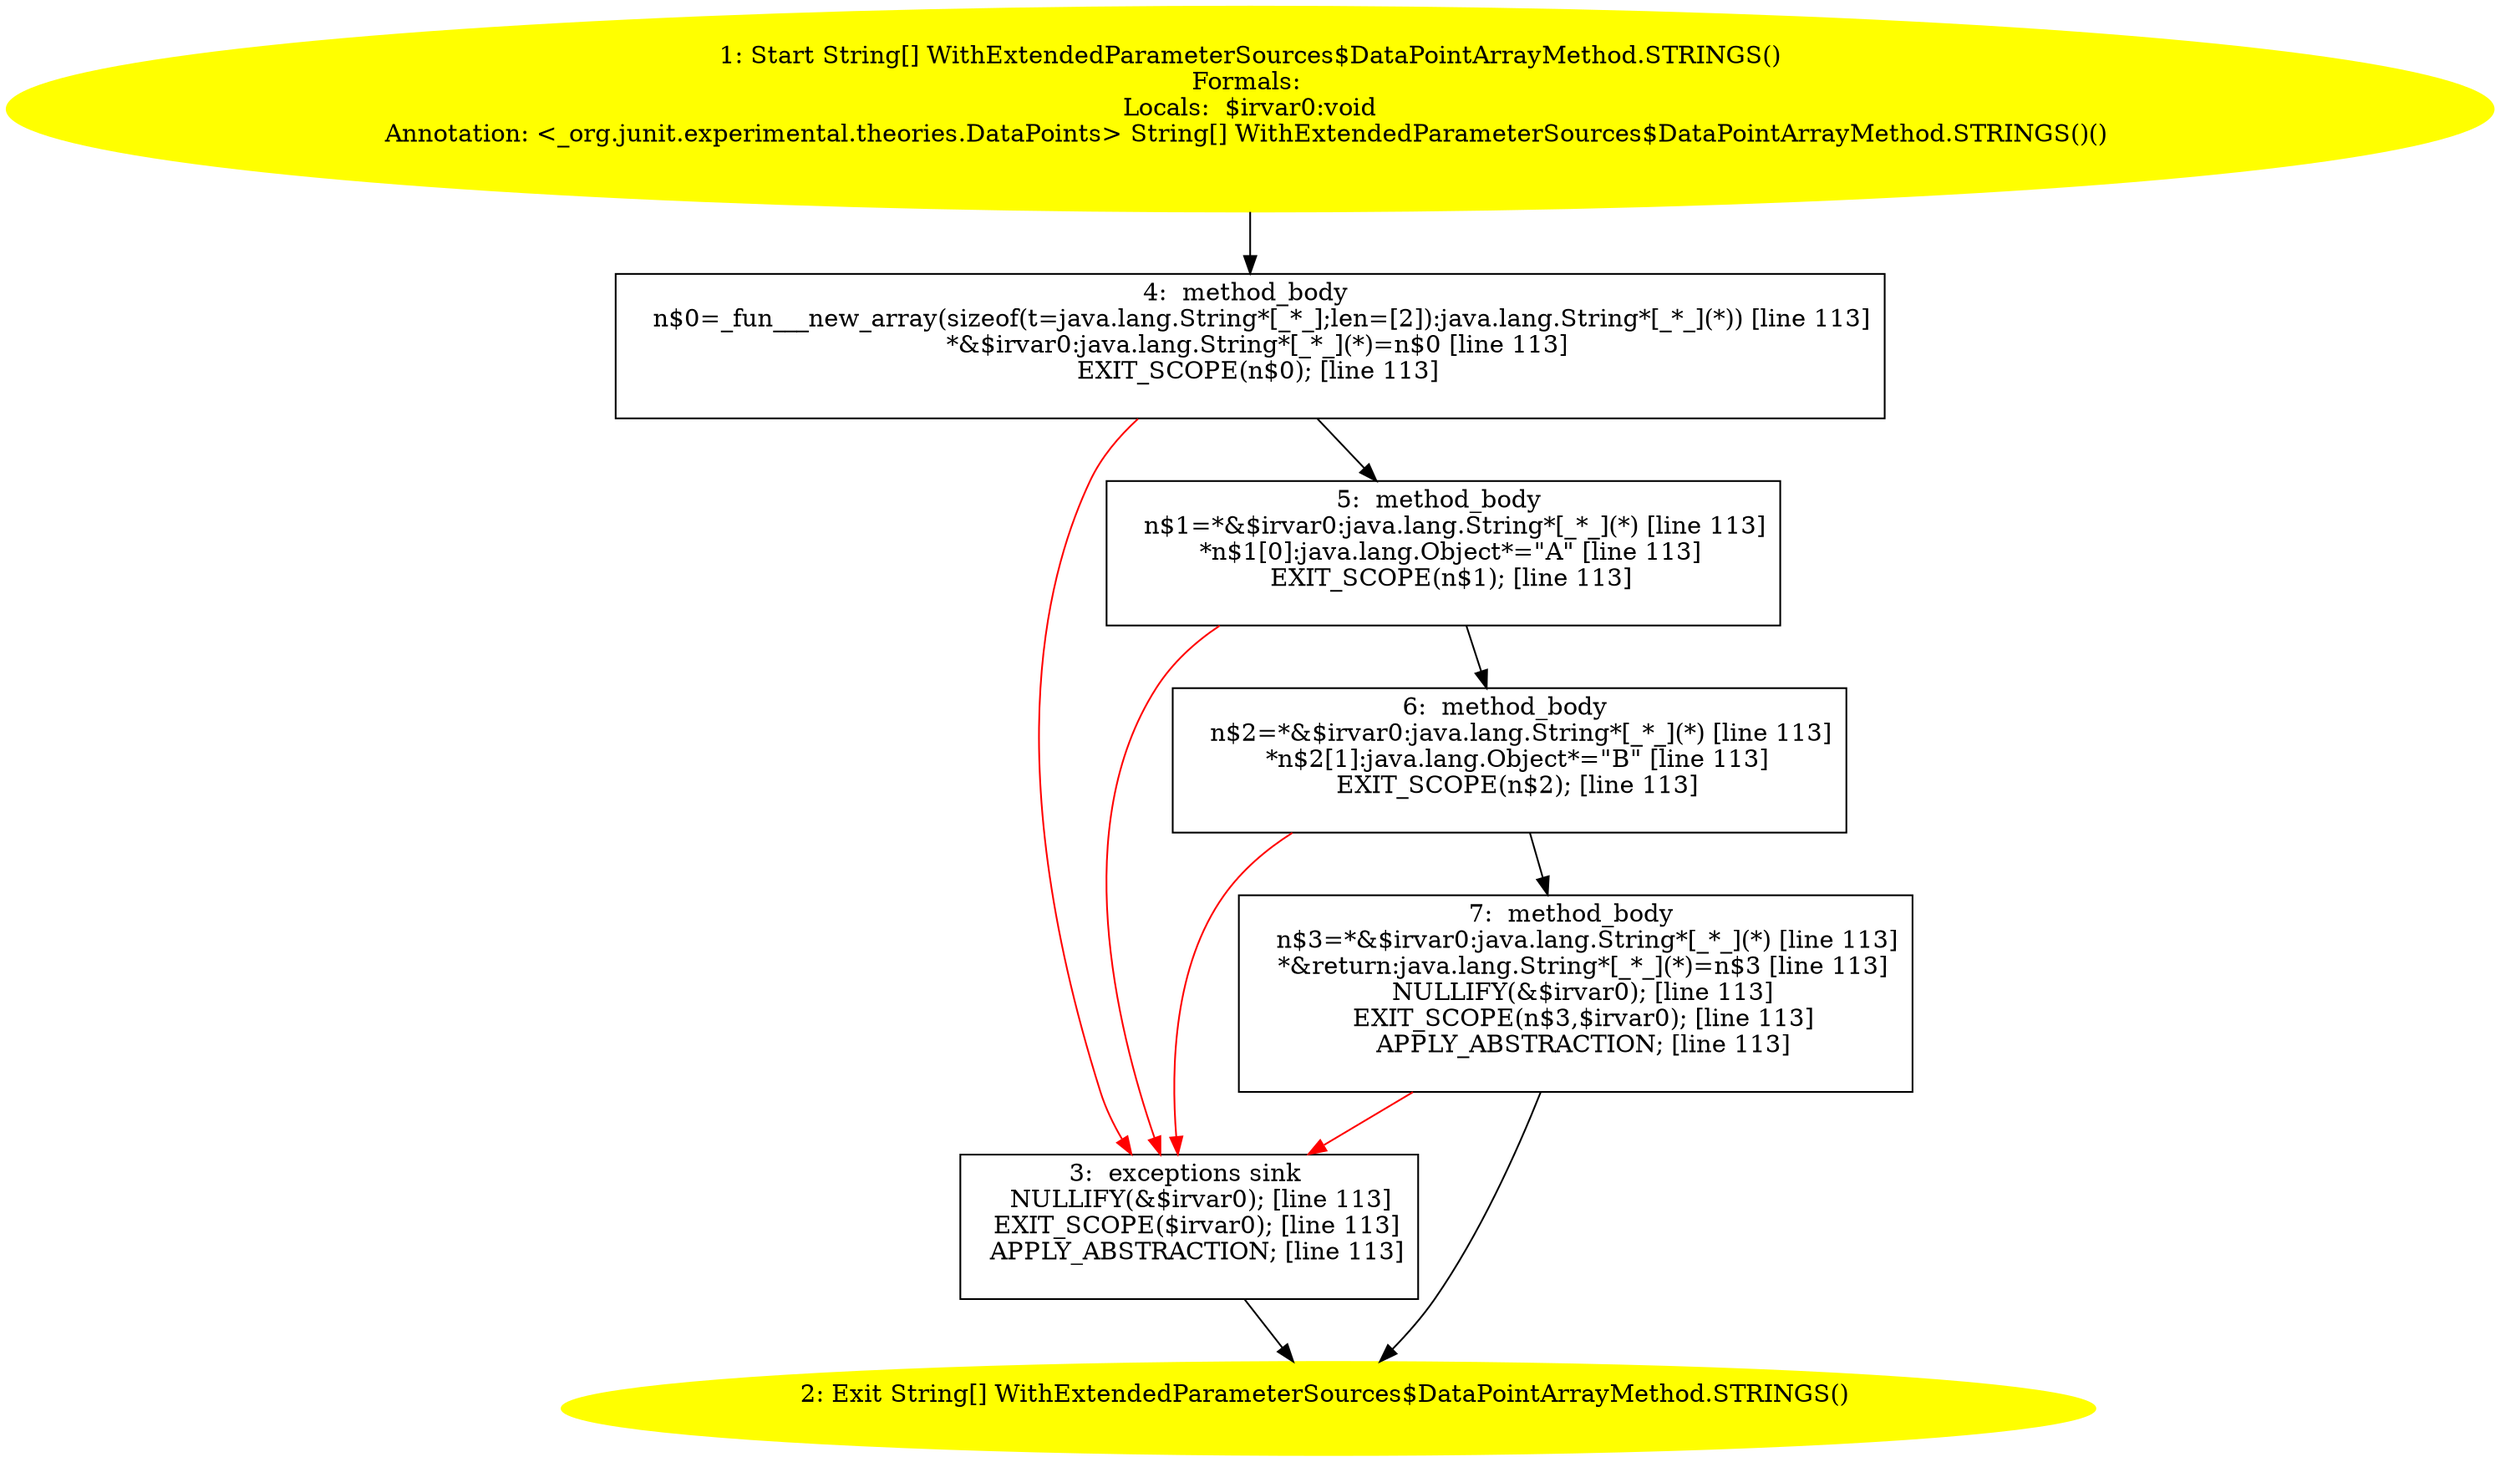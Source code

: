 /* @generated */
digraph cfg {
"org.junit.tests.experimental.theories.runner.WithExtendedParameterSources$DataPointArrayMethod.STRIN.a52a3aefecb0fae628cb4a7be0c57491_1" [label="1: Start String[] WithExtendedParameterSources$DataPointArrayMethod.STRINGS()\nFormals: \nLocals:  $irvar0:void\nAnnotation: <_org.junit.experimental.theories.DataPoints> String[] WithExtendedParameterSources$DataPointArrayMethod.STRINGS()() \n  " color=yellow style=filled]
	

	 "org.junit.tests.experimental.theories.runner.WithExtendedParameterSources$DataPointArrayMethod.STRIN.a52a3aefecb0fae628cb4a7be0c57491_1" -> "org.junit.tests.experimental.theories.runner.WithExtendedParameterSources$DataPointArrayMethod.STRIN.a52a3aefecb0fae628cb4a7be0c57491_4" ;
"org.junit.tests.experimental.theories.runner.WithExtendedParameterSources$DataPointArrayMethod.STRIN.a52a3aefecb0fae628cb4a7be0c57491_2" [label="2: Exit String[] WithExtendedParameterSources$DataPointArrayMethod.STRINGS() \n  " color=yellow style=filled]
	

"org.junit.tests.experimental.theories.runner.WithExtendedParameterSources$DataPointArrayMethod.STRIN.a52a3aefecb0fae628cb4a7be0c57491_3" [label="3:  exceptions sink \n   NULLIFY(&$irvar0); [line 113]\n  EXIT_SCOPE($irvar0); [line 113]\n  APPLY_ABSTRACTION; [line 113]\n " shape="box"]
	

	 "org.junit.tests.experimental.theories.runner.WithExtendedParameterSources$DataPointArrayMethod.STRIN.a52a3aefecb0fae628cb4a7be0c57491_3" -> "org.junit.tests.experimental.theories.runner.WithExtendedParameterSources$DataPointArrayMethod.STRIN.a52a3aefecb0fae628cb4a7be0c57491_2" ;
"org.junit.tests.experimental.theories.runner.WithExtendedParameterSources$DataPointArrayMethod.STRIN.a52a3aefecb0fae628cb4a7be0c57491_4" [label="4:  method_body \n   n$0=_fun___new_array(sizeof(t=java.lang.String*[_*_];len=[2]):java.lang.String*[_*_](*)) [line 113]\n  *&$irvar0:java.lang.String*[_*_](*)=n$0 [line 113]\n  EXIT_SCOPE(n$0); [line 113]\n " shape="box"]
	

	 "org.junit.tests.experimental.theories.runner.WithExtendedParameterSources$DataPointArrayMethod.STRIN.a52a3aefecb0fae628cb4a7be0c57491_4" -> "org.junit.tests.experimental.theories.runner.WithExtendedParameterSources$DataPointArrayMethod.STRIN.a52a3aefecb0fae628cb4a7be0c57491_5" ;
	 "org.junit.tests.experimental.theories.runner.WithExtendedParameterSources$DataPointArrayMethod.STRIN.a52a3aefecb0fae628cb4a7be0c57491_4" -> "org.junit.tests.experimental.theories.runner.WithExtendedParameterSources$DataPointArrayMethod.STRIN.a52a3aefecb0fae628cb4a7be0c57491_3" [color="red" ];
"org.junit.tests.experimental.theories.runner.WithExtendedParameterSources$DataPointArrayMethod.STRIN.a52a3aefecb0fae628cb4a7be0c57491_5" [label="5:  method_body \n   n$1=*&$irvar0:java.lang.String*[_*_](*) [line 113]\n  *n$1[0]:java.lang.Object*=\"A\" [line 113]\n  EXIT_SCOPE(n$1); [line 113]\n " shape="box"]
	

	 "org.junit.tests.experimental.theories.runner.WithExtendedParameterSources$DataPointArrayMethod.STRIN.a52a3aefecb0fae628cb4a7be0c57491_5" -> "org.junit.tests.experimental.theories.runner.WithExtendedParameterSources$DataPointArrayMethod.STRIN.a52a3aefecb0fae628cb4a7be0c57491_6" ;
	 "org.junit.tests.experimental.theories.runner.WithExtendedParameterSources$DataPointArrayMethod.STRIN.a52a3aefecb0fae628cb4a7be0c57491_5" -> "org.junit.tests.experimental.theories.runner.WithExtendedParameterSources$DataPointArrayMethod.STRIN.a52a3aefecb0fae628cb4a7be0c57491_3" [color="red" ];
"org.junit.tests.experimental.theories.runner.WithExtendedParameterSources$DataPointArrayMethod.STRIN.a52a3aefecb0fae628cb4a7be0c57491_6" [label="6:  method_body \n   n$2=*&$irvar0:java.lang.String*[_*_](*) [line 113]\n  *n$2[1]:java.lang.Object*=\"B\" [line 113]\n  EXIT_SCOPE(n$2); [line 113]\n " shape="box"]
	

	 "org.junit.tests.experimental.theories.runner.WithExtendedParameterSources$DataPointArrayMethod.STRIN.a52a3aefecb0fae628cb4a7be0c57491_6" -> "org.junit.tests.experimental.theories.runner.WithExtendedParameterSources$DataPointArrayMethod.STRIN.a52a3aefecb0fae628cb4a7be0c57491_7" ;
	 "org.junit.tests.experimental.theories.runner.WithExtendedParameterSources$DataPointArrayMethod.STRIN.a52a3aefecb0fae628cb4a7be0c57491_6" -> "org.junit.tests.experimental.theories.runner.WithExtendedParameterSources$DataPointArrayMethod.STRIN.a52a3aefecb0fae628cb4a7be0c57491_3" [color="red" ];
"org.junit.tests.experimental.theories.runner.WithExtendedParameterSources$DataPointArrayMethod.STRIN.a52a3aefecb0fae628cb4a7be0c57491_7" [label="7:  method_body \n   n$3=*&$irvar0:java.lang.String*[_*_](*) [line 113]\n  *&return:java.lang.String*[_*_](*)=n$3 [line 113]\n  NULLIFY(&$irvar0); [line 113]\n  EXIT_SCOPE(n$3,$irvar0); [line 113]\n  APPLY_ABSTRACTION; [line 113]\n " shape="box"]
	

	 "org.junit.tests.experimental.theories.runner.WithExtendedParameterSources$DataPointArrayMethod.STRIN.a52a3aefecb0fae628cb4a7be0c57491_7" -> "org.junit.tests.experimental.theories.runner.WithExtendedParameterSources$DataPointArrayMethod.STRIN.a52a3aefecb0fae628cb4a7be0c57491_2" ;
	 "org.junit.tests.experimental.theories.runner.WithExtendedParameterSources$DataPointArrayMethod.STRIN.a52a3aefecb0fae628cb4a7be0c57491_7" -> "org.junit.tests.experimental.theories.runner.WithExtendedParameterSources$DataPointArrayMethod.STRIN.a52a3aefecb0fae628cb4a7be0c57491_3" [color="red" ];
}
